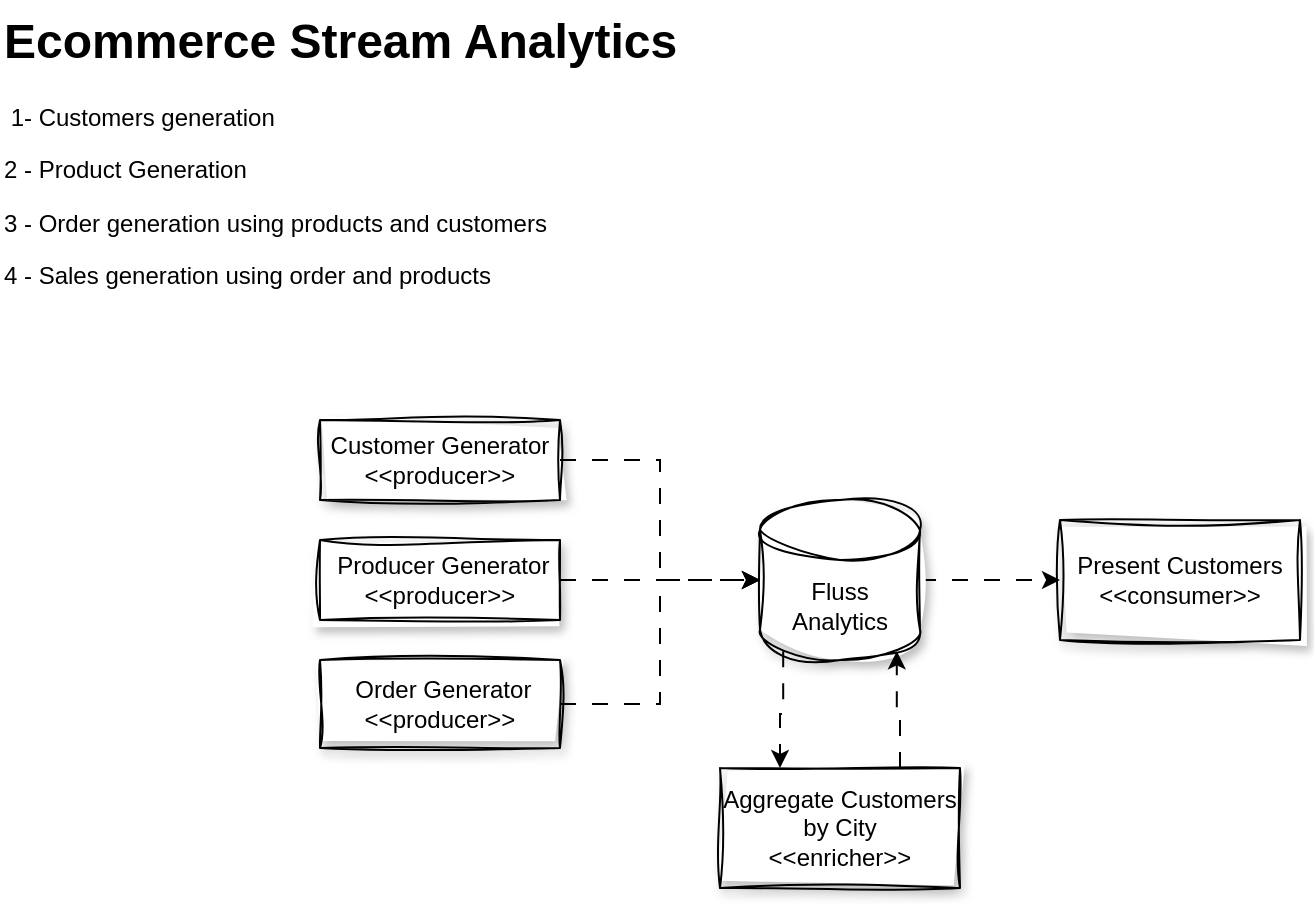 <mxfile version="27.0.9">
  <diagram name="Example 1" id="RuYSnL698J5DEAgA4fre">
    <mxGraphModel dx="874" dy="632" grid="1" gridSize="10" guides="1" tooltips="1" connect="1" arrows="1" fold="1" page="1" pageScale="1" pageWidth="1169" pageHeight="827" math="0" shadow="0">
      <root>
        <mxCell id="0" />
        <mxCell id="1" parent="0" />
        <mxCell id="yDKIogX2wdGKnFXzXqXA-6" style="edgeStyle=orthogonalEdgeStyle;rounded=0;orthogonalLoop=1;jettySize=auto;html=1;entryX=0.25;entryY=0;entryDx=0;entryDy=0;exitX=0.145;exitY=1;exitDx=0;exitDy=-4.35;exitPerimeter=0;dashed=1;dashPattern=8 8;" parent="1" source="yDKIogX2wdGKnFXzXqXA-1" target="yDKIogX2wdGKnFXzXqXA-5" edge="1">
          <mxGeometry relative="1" as="geometry" />
        </mxCell>
        <mxCell id="yDKIogX2wdGKnFXzXqXA-10" style="edgeStyle=orthogonalEdgeStyle;rounded=0;orthogonalLoop=1;jettySize=auto;html=1;exitX=1;exitY=0.5;exitDx=0;exitDy=0;exitPerimeter=0;entryX=0;entryY=0.5;entryDx=0;entryDy=0;dashed=1;dashPattern=8 8;" parent="1" source="yDKIogX2wdGKnFXzXqXA-1" target="yDKIogX2wdGKnFXzXqXA-9" edge="1">
          <mxGeometry relative="1" as="geometry" />
        </mxCell>
        <mxCell id="yDKIogX2wdGKnFXzXqXA-1" value="Fluss&lt;div&gt;Analytics&lt;/div&gt;" style="shape=cylinder3;whiteSpace=wrap;html=1;boundedLbl=1;backgroundOutline=1;size=15;shadow=1;sketch=1;curveFitting=1;jiggle=2;" parent="1" vertex="1">
          <mxGeometry x="420" y="280" width="80" height="80" as="geometry" />
        </mxCell>
        <mxCell id="yDKIogX2wdGKnFXzXqXA-7" style="edgeStyle=orthogonalEdgeStyle;rounded=0;orthogonalLoop=1;jettySize=auto;html=1;dashed=1;dashPattern=8 8;" parent="1" source="yDKIogX2wdGKnFXzXqXA-3" target="yDKIogX2wdGKnFXzXqXA-1" edge="1">
          <mxGeometry relative="1" as="geometry" />
        </mxCell>
        <mxCell id="yDKIogX2wdGKnFXzXqXA-3" value="&amp;nbsp;Order Generator&lt;br&gt;&lt;div&gt;&amp;lt;&amp;lt;producer&amp;gt;&amp;gt;&lt;/div&gt;" style="rounded=0;whiteSpace=wrap;html=1;shadow=1;sketch=1;curveFitting=1;jiggle=2;" parent="1" vertex="1">
          <mxGeometry x="200" y="360" width="120" height="44" as="geometry" />
        </mxCell>
        <mxCell id="yDKIogX2wdGKnFXzXqXA-5" value="Aggregate Customers&lt;div&gt;by City&lt;br&gt;&lt;div&gt;&amp;lt;&amp;lt;enricher&amp;gt;&amp;gt;&lt;/div&gt;&lt;/div&gt;" style="rounded=0;whiteSpace=wrap;html=1;shadow=1;sketch=1;curveFitting=1;jiggle=2;" parent="1" vertex="1">
          <mxGeometry x="400" y="414" width="120" height="60" as="geometry" />
        </mxCell>
        <mxCell id="yDKIogX2wdGKnFXzXqXA-8" style="edgeStyle=orthogonalEdgeStyle;rounded=0;orthogonalLoop=1;jettySize=auto;html=1;exitX=0.75;exitY=0;exitDx=0;exitDy=0;entryX=0.855;entryY=1;entryDx=0;entryDy=-4.35;entryPerimeter=0;dashed=1;dashPattern=8 8;" parent="1" source="yDKIogX2wdGKnFXzXqXA-5" target="yDKIogX2wdGKnFXzXqXA-1" edge="1">
          <mxGeometry relative="1" as="geometry" />
        </mxCell>
        <mxCell id="yDKIogX2wdGKnFXzXqXA-9" value="Present Customers&lt;div&gt;&amp;lt;&amp;lt;consumer&amp;gt;&amp;gt;&lt;/div&gt;" style="rounded=0;whiteSpace=wrap;html=1;shadow=1;sketch=1;curveFitting=1;jiggle=2;" parent="1" vertex="1">
          <mxGeometry x="570" y="290" width="120" height="60" as="geometry" />
        </mxCell>
        <mxCell id="yDKIogX2wdGKnFXzXqXA-15" value="&lt;h1 style=&quot;margin-top: 0px;&quot;&gt;Ecommerce Stream Analytics&lt;/h1&gt;&lt;p&gt;&amp;nbsp;1-&amp;nbsp;Customers generation&lt;/p&gt;&lt;p&gt;2 - Product Generation&lt;/p&gt;&lt;p&gt;3 - Order generation using products and customers&amp;nbsp;&amp;nbsp;&lt;/p&gt;&lt;p&gt;4 - Sales generation using order and products&amp;nbsp;&lt;/p&gt;" style="text;html=1;whiteSpace=wrap;overflow=hidden;rounded=0;" parent="1" vertex="1">
          <mxGeometry x="40" y="30" width="440" height="180" as="geometry" />
        </mxCell>
        <mxCell id="xcUPcsg86wtSEuvePAsF-1" value="&amp;nbsp;Producer Generator&lt;br&gt;&lt;div&gt;&amp;lt;&amp;lt;producer&amp;gt;&amp;gt;&lt;/div&gt;" style="rounded=0;whiteSpace=wrap;html=1;shadow=1;sketch=1;curveFitting=1;jiggle=2;" parent="1" vertex="1">
          <mxGeometry x="200" y="300" width="120" height="40" as="geometry" />
        </mxCell>
        <mxCell id="xcUPcsg86wtSEuvePAsF-2" value="Customer Generator&lt;br&gt;&lt;div&gt;&amp;lt;&amp;lt;producer&amp;gt;&amp;gt;&lt;/div&gt;" style="rounded=0;whiteSpace=wrap;html=1;shadow=1;sketch=1;curveFitting=1;jiggle=2;" parent="1" vertex="1">
          <mxGeometry x="200" y="240" width="120" height="40" as="geometry" />
        </mxCell>
        <mxCell id="xcUPcsg86wtSEuvePAsF-3" style="edgeStyle=orthogonalEdgeStyle;rounded=0;orthogonalLoop=1;jettySize=auto;html=1;entryX=0;entryY=0.5;entryDx=0;entryDy=0;entryPerimeter=0;dashed=1;dashPattern=8 8;" parent="1" source="xcUPcsg86wtSEuvePAsF-2" target="yDKIogX2wdGKnFXzXqXA-1" edge="1">
          <mxGeometry relative="1" as="geometry" />
        </mxCell>
        <mxCell id="xcUPcsg86wtSEuvePAsF-4" style="edgeStyle=orthogonalEdgeStyle;rounded=0;orthogonalLoop=1;jettySize=auto;html=1;entryX=0;entryY=0.5;entryDx=0;entryDy=0;entryPerimeter=0;dashed=1;dashPattern=8 8;" parent="1" source="xcUPcsg86wtSEuvePAsF-1" target="yDKIogX2wdGKnFXzXqXA-1" edge="1">
          <mxGeometry relative="1" as="geometry" />
        </mxCell>
      </root>
    </mxGraphModel>
  </diagram>
</mxfile>
